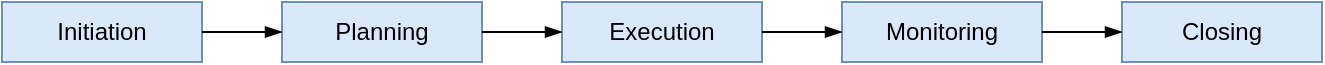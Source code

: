 <mxfile version="24.5.3" type="device">
  <diagram name="Seite-1" id="tQ0ftKxHk6KphrgHs4fO">
    <mxGraphModel dx="988" dy="592" grid="1" gridSize="10" guides="1" tooltips="1" connect="1" arrows="1" fold="1" page="1" pageScale="1" pageWidth="827" pageHeight="1169" math="0" shadow="0">
      <root>
        <mxCell id="0" />
        <mxCell id="1" parent="0" />
        <mxCell id="mLHIJTyr5hpvtW-Wlfsm-9" value="Closing" style="text;html=1;align=center;verticalAlign=middle;whiteSpace=wrap;rounded=0;fillColor=#dae8fc;strokeColor=#6c8ebf;" parent="1" vertex="1">
          <mxGeometry x="650" y="490" width="100" height="30" as="geometry" />
        </mxCell>
        <mxCell id="m0PQreRef5mGNc5vd1aa-3" value="Planning" style="text;html=1;align=center;verticalAlign=middle;whiteSpace=wrap;rounded=0;fillColor=#dae8fc;strokeColor=#6c8ebf;" vertex="1" parent="1">
          <mxGeometry x="230" y="490" width="100" height="30" as="geometry" />
        </mxCell>
        <mxCell id="m0PQreRef5mGNc5vd1aa-5" value="Execution" style="text;html=1;align=center;verticalAlign=middle;whiteSpace=wrap;rounded=0;fillColor=#dae8fc;strokeColor=#6c8ebf;" vertex="1" parent="1">
          <mxGeometry x="370" y="490" width="100" height="30" as="geometry" />
        </mxCell>
        <mxCell id="m0PQreRef5mGNc5vd1aa-6" value="Monitoring" style="text;html=1;align=center;verticalAlign=middle;whiteSpace=wrap;rounded=0;fillColor=#dae8fc;strokeColor=#6c8ebf;" vertex="1" parent="1">
          <mxGeometry x="510" y="490" width="100" height="30" as="geometry" />
        </mxCell>
        <mxCell id="m0PQreRef5mGNc5vd1aa-8" value="Initiation" style="text;html=1;align=center;verticalAlign=middle;whiteSpace=wrap;rounded=0;fillColor=#dae8fc;strokeColor=#6c8ebf;" vertex="1" parent="1">
          <mxGeometry x="90" y="490" width="100" height="30" as="geometry" />
        </mxCell>
        <mxCell id="m0PQreRef5mGNc5vd1aa-10" value="" style="endArrow=blockThin;startArrow=none;html=1;rounded=0;startFill=0;endFill=1;exitX=1;exitY=0.5;exitDx=0;exitDy=0;entryX=0;entryY=0.5;entryDx=0;entryDy=0;" edge="1" parent="1" source="m0PQreRef5mGNc5vd1aa-5" target="m0PQreRef5mGNc5vd1aa-6">
          <mxGeometry width="50" height="50" relative="1" as="geometry">
            <mxPoint x="460" y="595" as="sourcePoint" />
            <mxPoint x="500" y="595" as="targetPoint" />
          </mxGeometry>
        </mxCell>
        <mxCell id="m0PQreRef5mGNc5vd1aa-17" value="" style="endArrow=blockThin;startArrow=none;html=1;rounded=0;startFill=0;endFill=1;exitX=1;exitY=0.5;exitDx=0;exitDy=0;entryX=0;entryY=0.5;entryDx=0;entryDy=0;" edge="1" parent="1" source="m0PQreRef5mGNc5vd1aa-3" target="m0PQreRef5mGNc5vd1aa-5">
          <mxGeometry width="50" height="50" relative="1" as="geometry">
            <mxPoint x="480" y="515" as="sourcePoint" />
            <mxPoint x="520" y="515" as="targetPoint" />
          </mxGeometry>
        </mxCell>
        <mxCell id="m0PQreRef5mGNc5vd1aa-18" value="" style="endArrow=blockThin;startArrow=none;html=1;rounded=0;startFill=0;endFill=1;exitX=1;exitY=0.5;exitDx=0;exitDy=0;entryX=0;entryY=0.5;entryDx=0;entryDy=0;" edge="1" parent="1" source="m0PQreRef5mGNc5vd1aa-6" target="mLHIJTyr5hpvtW-Wlfsm-9">
          <mxGeometry width="50" height="50" relative="1" as="geometry">
            <mxPoint x="560" y="560" as="sourcePoint" />
            <mxPoint x="600" y="560" as="targetPoint" />
          </mxGeometry>
        </mxCell>
        <mxCell id="m0PQreRef5mGNc5vd1aa-19" value="" style="endArrow=blockThin;startArrow=none;html=1;rounded=0;startFill=0;endFill=1;exitX=1;exitY=0.5;exitDx=0;exitDy=0;entryX=0;entryY=0.5;entryDx=0;entryDy=0;" edge="1" parent="1" source="m0PQreRef5mGNc5vd1aa-8" target="m0PQreRef5mGNc5vd1aa-3">
          <mxGeometry width="50" height="50" relative="1" as="geometry">
            <mxPoint x="190" y="540" as="sourcePoint" />
            <mxPoint x="230" y="540" as="targetPoint" />
          </mxGeometry>
        </mxCell>
      </root>
    </mxGraphModel>
  </diagram>
</mxfile>
